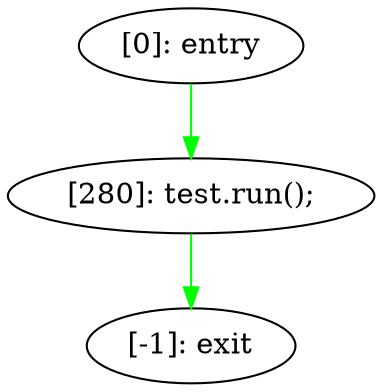 digraph {
"0" [label="[-1]: exit"] 
"1" [label="[280]: test.run();\n"] 
"2" [label="[0]: entry"] 
"1" -> "0" [label="" color="green"] 
"2" -> "1" [label="" color="green"] 
}
